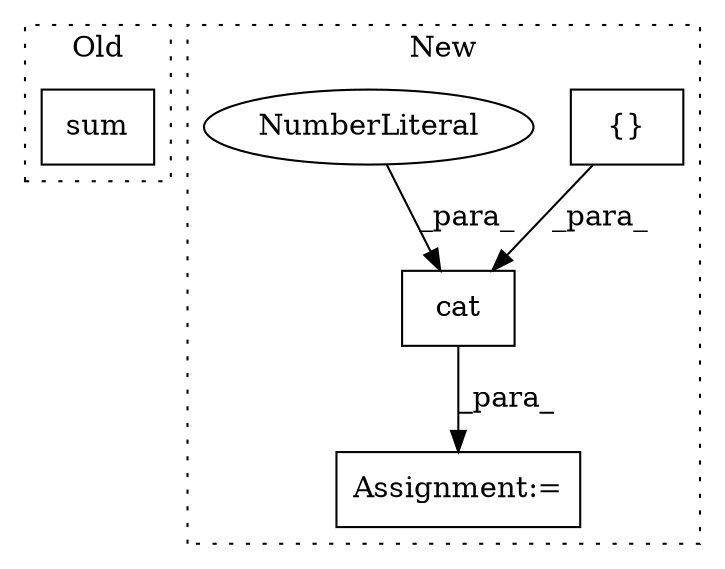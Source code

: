digraph G {
subgraph cluster0 {
1 [label="sum" a="32" s="2124" l="5" shape="box"];
label = "Old";
style="dotted";
}
subgraph cluster1 {
2 [label="cat" a="32" s="2375,2529" l="4,1" shape="box"];
3 [label="{}" a="4" s="2388,2526" l="1,1" shape="box"];
4 [label="Assignment:=" a="7" s="2537" l="1" shape="box"];
5 [label="NumberLiteral" a="34" s="2528" l="1" shape="ellipse"];
label = "New";
style="dotted";
}
2 -> 4 [label="_para_"];
3 -> 2 [label="_para_"];
5 -> 2 [label="_para_"];
}